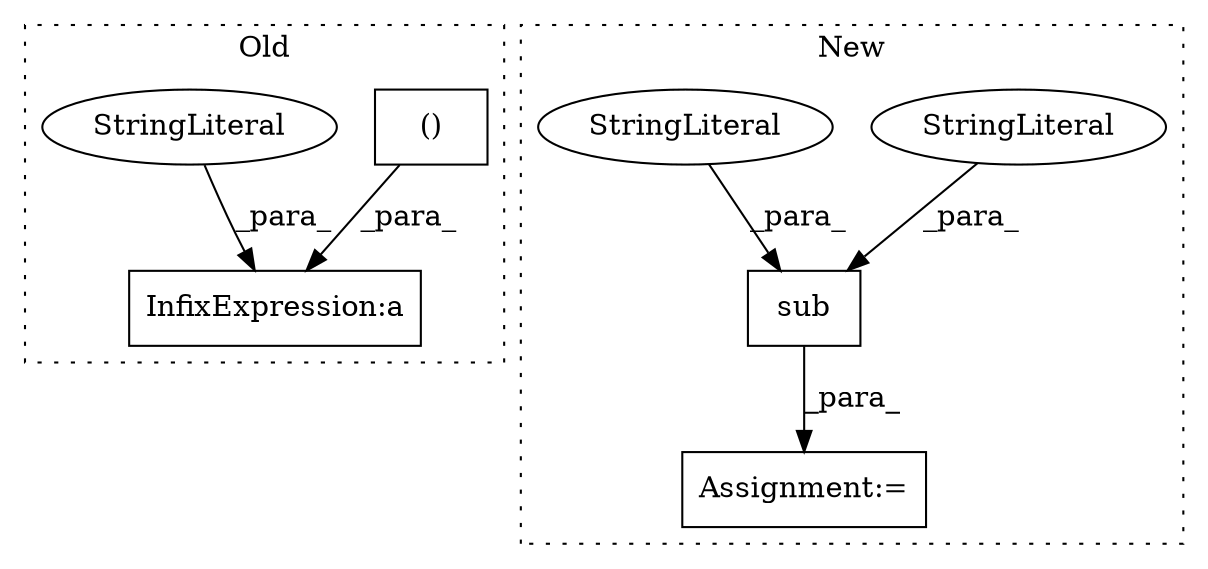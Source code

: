 digraph G {
subgraph cluster0 {
1 [label="()" a="106" s="34974" l="36" shape="box"];
4 [label="InfixExpression:a" a="27" s="34962" l="12" shape="box"];
5 [label="StringLiteral" a="45" s="34956" l="6" shape="ellipse"];
label = "Old";
style="dotted";
}
subgraph cluster1 {
2 [label="sub" a="32" s="33761,33790" l="4,1" shape="box"];
3 [label="Assignment:=" a="7" s="33722" l="1" shape="box"];
6 [label="StringLiteral" a="45" s="33786" l="2" shape="ellipse"];
7 [label="StringLiteral" a="45" s="33765" l="20" shape="ellipse"];
label = "New";
style="dotted";
}
1 -> 4 [label="_para_"];
2 -> 3 [label="_para_"];
5 -> 4 [label="_para_"];
6 -> 2 [label="_para_"];
7 -> 2 [label="_para_"];
}